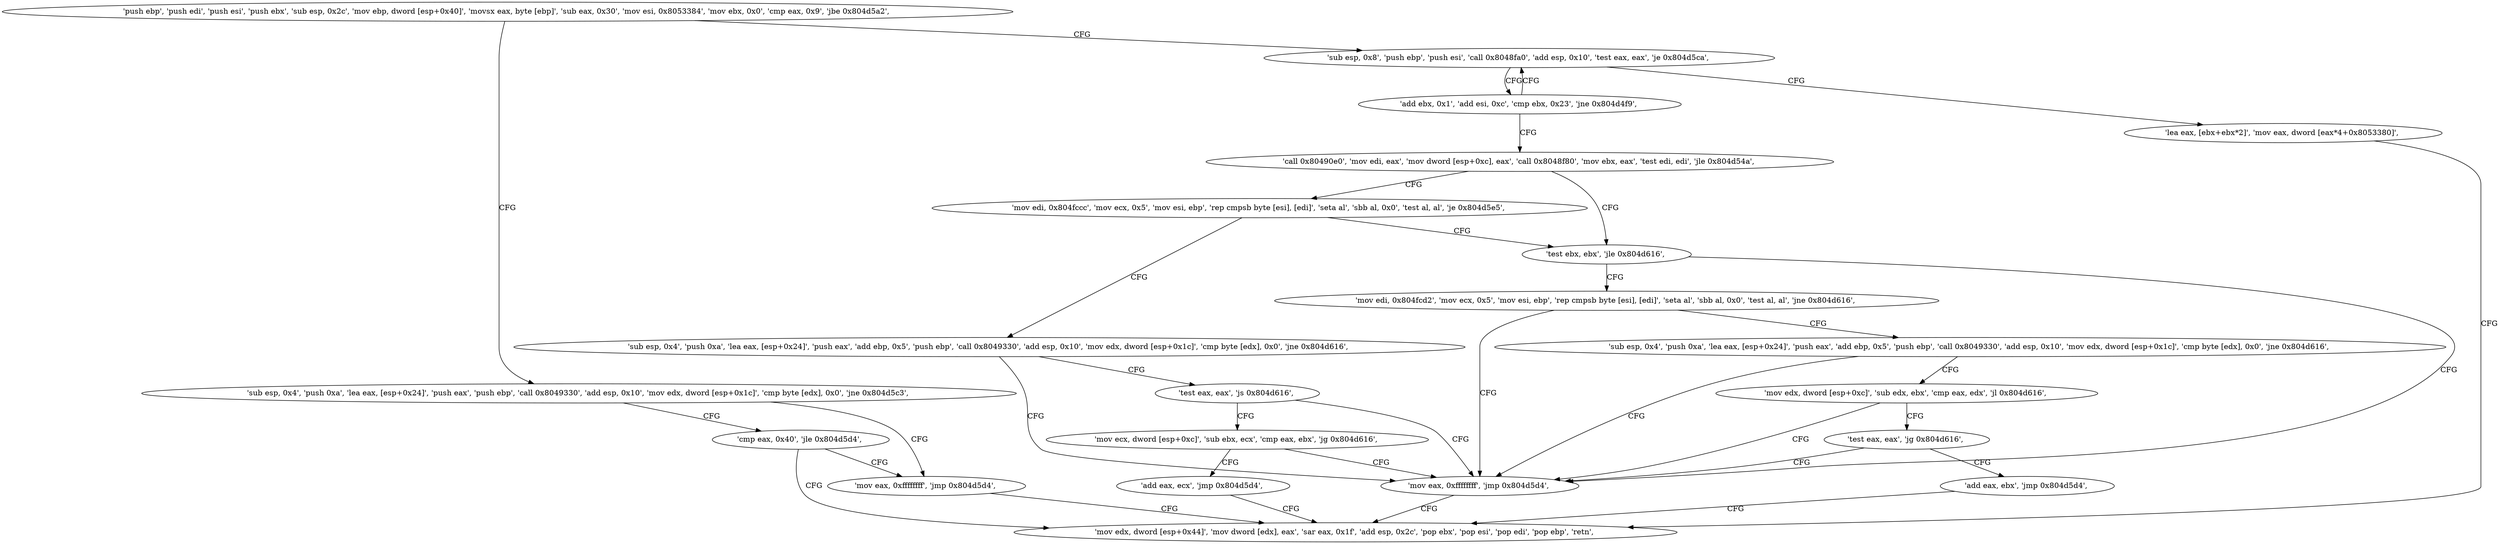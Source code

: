 digraph "func" {
"134534356" [label = "'push ebp', 'push edi', 'push esi', 'push ebx', 'sub esp, 0x2c', 'mov ebp, dword [esp+0x40]', 'movsx eax, byte [ebp]', 'sub eax, 0x30', 'mov esi, 0x8053384', 'mov ebx, 0x0', 'cmp eax, 0x9', 'jbe 0x804d5a2', " ]
"134534562" [label = "'sub esp, 0x4', 'push 0xa', 'lea eax, [esp+0x24]', 'push eax', 'push ebp', 'call 0x8049330', 'add esp, 0x10', 'mov edx, dword [esp+0x1c]', 'cmp byte [edx], 0x0', 'jne 0x804d5c3', " ]
"134534393" [label = "'sub esp, 0x8', 'push ebp', 'push esi', 'call 0x8048fa0', 'add esp, 0x10', 'test eax, eax', 'je 0x804d5ca', " ]
"134534595" [label = "'mov eax, 0xffffffff', 'jmp 0x804d5d4', " ]
"134534590" [label = "'cmp eax, 0x40', 'jle 0x804d5d4', " ]
"134534602" [label = "'lea eax, [ebx+ebx*2]', 'mov eax, dword [eax*4+0x8053380]', " ]
"134534414" [label = "'add ebx, 0x1', 'add esi, 0xc', 'cmp ebx, 0x23', 'jne 0x804d4f9', " ]
"134534612" [label = "'mov edx, dword [esp+0x44]', 'mov dword [edx], eax', 'sar eax, 0x1f', 'add esp, 0x2c', 'pop ebx', 'pop esi', 'pop edi', 'pop ebp', 'retn', " ]
"134534425" [label = "'call 0x80490e0', 'mov edi, eax', 'mov dword [esp+0xc], eax', 'call 0x8048f80', 'mov ebx, eax', 'test edi, edi', 'jle 0x804d54a', " ]
"134534474" [label = "'test ebx, ebx', 'jle 0x804d616', " ]
"134534447" [label = "'mov edi, 0x804fccc', 'mov ecx, 0x5', 'mov esi, ebp', 'rep cmpsb byte [esi], [edi]', 'seta al', 'sbb al, 0x0', 'test al, al', 'je 0x804d5e5', " ]
"134534678" [label = "'mov eax, 0xffffffff', 'jmp 0x804d5d4', " ]
"134534482" [label = "'mov edi, 0x804fcd2', 'mov ecx, 0x5', 'mov esi, ebp', 'rep cmpsb byte [esi], [edi]', 'seta al', 'sbb al, 0x0', 'test al, al', 'jne 0x804d616', " ]
"134534629" [label = "'sub esp, 0x4', 'push 0xa', 'lea eax, [esp+0x24]', 'push eax', 'add ebp, 0x5', 'push ebp', 'call 0x8049330', 'add esp, 0x10', 'mov edx, dword [esp+0x1c]', 'cmp byte [edx], 0x0', 'jne 0x804d616', " ]
"134534509" [label = "'sub esp, 0x4', 'push 0xa', 'lea eax, [esp+0x24]', 'push eax', 'add ebp, 0x5', 'push ebp', 'call 0x8049330', 'add esp, 0x10', 'mov edx, dword [esp+0x1c]', 'cmp byte [edx], 0x0', 'jne 0x804d616', " ]
"134534660" [label = "'test eax, eax', 'js 0x804d616', " ]
"134534544" [label = "'mov edx, dword [esp+0xc]', 'sub edx, ebx', 'cmp eax, edx', 'jl 0x804d616', " ]
"134534664" [label = "'mov ecx, dword [esp+0xc]', 'sub ebx, ecx', 'cmp eax, ebx', 'jg 0x804d616', " ]
"134534554" [label = "'test eax, eax', 'jg 0x804d616', " ]
"134534674" [label = "'add eax, ecx', 'jmp 0x804d5d4', " ]
"134534558" [label = "'add eax, ebx', 'jmp 0x804d5d4', " ]
"134534356" -> "134534562" [ label = "CFG" ]
"134534356" -> "134534393" [ label = "CFG" ]
"134534562" -> "134534595" [ label = "CFG" ]
"134534562" -> "134534590" [ label = "CFG" ]
"134534393" -> "134534602" [ label = "CFG" ]
"134534393" -> "134534414" [ label = "CFG" ]
"134534595" -> "134534612" [ label = "CFG" ]
"134534590" -> "134534612" [ label = "CFG" ]
"134534590" -> "134534595" [ label = "CFG" ]
"134534602" -> "134534612" [ label = "CFG" ]
"134534414" -> "134534393" [ label = "CFG" ]
"134534414" -> "134534425" [ label = "CFG" ]
"134534425" -> "134534474" [ label = "CFG" ]
"134534425" -> "134534447" [ label = "CFG" ]
"134534474" -> "134534678" [ label = "CFG" ]
"134534474" -> "134534482" [ label = "CFG" ]
"134534447" -> "134534629" [ label = "CFG" ]
"134534447" -> "134534474" [ label = "CFG" ]
"134534678" -> "134534612" [ label = "CFG" ]
"134534482" -> "134534678" [ label = "CFG" ]
"134534482" -> "134534509" [ label = "CFG" ]
"134534629" -> "134534678" [ label = "CFG" ]
"134534629" -> "134534660" [ label = "CFG" ]
"134534509" -> "134534678" [ label = "CFG" ]
"134534509" -> "134534544" [ label = "CFG" ]
"134534660" -> "134534678" [ label = "CFG" ]
"134534660" -> "134534664" [ label = "CFG" ]
"134534544" -> "134534678" [ label = "CFG" ]
"134534544" -> "134534554" [ label = "CFG" ]
"134534664" -> "134534678" [ label = "CFG" ]
"134534664" -> "134534674" [ label = "CFG" ]
"134534554" -> "134534678" [ label = "CFG" ]
"134534554" -> "134534558" [ label = "CFG" ]
"134534674" -> "134534612" [ label = "CFG" ]
"134534558" -> "134534612" [ label = "CFG" ]
}
